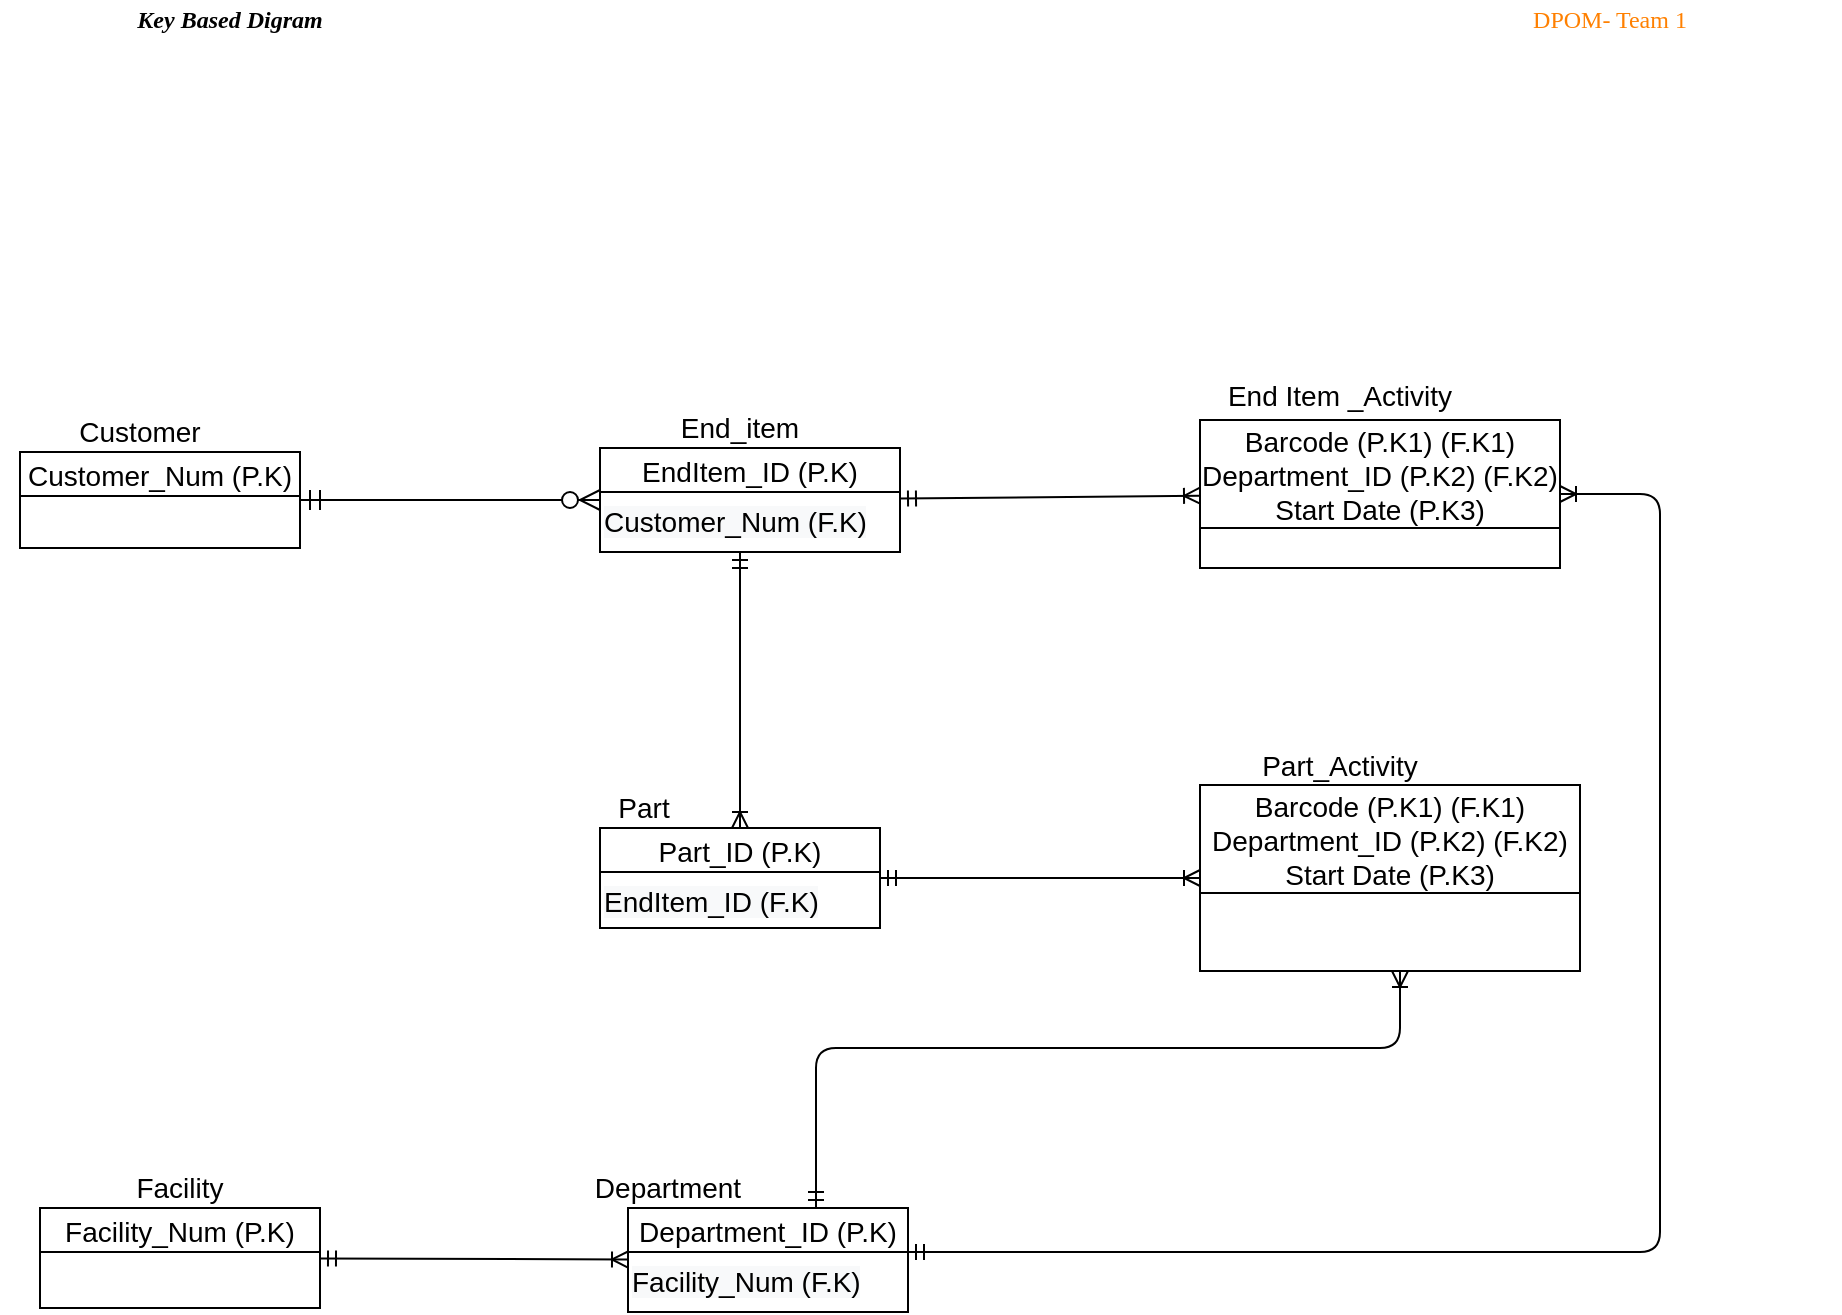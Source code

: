 <mxfile version="13.0.3" type="device"><diagram id="MGXaCKz_WjUcZT6xD0WK" name="Page-1"><mxGraphModel dx="1264" dy="592" grid="1" gridSize="10" guides="1" tooltips="1" connect="1" arrows="1" fold="1" page="1" pageScale="1" pageWidth="850" pageHeight="1100" math="0" shadow="0"><root><mxCell id="0"/><mxCell id="1" parent="0"/><mxCell id="PfIchMKEdQPmKlhKQvkH-1" value="&lt;span style=&quot;font-family: &amp;quot;helvetica&amp;quot; ; font-size: 14px&quot;&gt;Customer&lt;/span&gt;" style="text;html=1;strokeColor=none;fillColor=none;align=center;verticalAlign=middle;whiteSpace=wrap;rounded=0;fontFamily=Georgia;fontColor=#000000;" vertex="1" parent="1"><mxGeometry x="40" y="226" width="80" height="20" as="geometry"/></mxCell><mxCell id="PfIchMKEdQPmKlhKQvkH-2" value="&lt;span style=&quot;font-family: &amp;#34;helvetica&amp;#34; ; font-size: 14px&quot;&gt;Facility&lt;/span&gt;" style="text;html=1;strokeColor=none;fillColor=none;align=center;verticalAlign=middle;whiteSpace=wrap;rounded=0;fontFamily=Georgia;fontColor=#000000;" vertex="1" parent="1"><mxGeometry x="60" y="604" width="80" height="20" as="geometry"/></mxCell><mxCell id="PfIchMKEdQPmKlhKQvkH-3" value="&lt;span style=&quot;font-family: &amp;#34;helvetica&amp;#34; ; font-size: 14px&quot;&gt;Part&lt;/span&gt;" style="text;html=1;strokeColor=none;fillColor=none;align=center;verticalAlign=middle;whiteSpace=wrap;rounded=0;fontFamily=Georgia;fontColor=#000000;" vertex="1" parent="1"><mxGeometry x="292" y="414" width="80" height="20" as="geometry"/></mxCell><mxCell id="PfIchMKEdQPmKlhKQvkH-4" value="&lt;span style=&quot;font-family: &amp;#34;helvetica&amp;#34; ; font-size: 14px&quot;&gt;End Item _Activity&lt;/span&gt;" style="text;html=1;strokeColor=none;fillColor=none;align=center;verticalAlign=middle;whiteSpace=wrap;rounded=0;fontFamily=Georgia;fontColor=#000000;" vertex="1" parent="1"><mxGeometry x="615" y="208" width="130" height="20" as="geometry"/></mxCell><mxCell id="PfIchMKEdQPmKlhKQvkH-5" value="&lt;span style=&quot;font-family: &amp;#34;helvetica&amp;#34; ; font-size: 14px&quot;&gt;End_item&lt;/span&gt;" style="text;html=1;strokeColor=none;fillColor=none;align=center;verticalAlign=middle;whiteSpace=wrap;rounded=0;fontFamily=Georgia;fontColor=#000000;" vertex="1" parent="1"><mxGeometry x="340" y="224" width="80" height="20" as="geometry"/></mxCell><mxCell id="PfIchMKEdQPmKlhKQvkH-6" value="&lt;span style=&quot;font-family: &amp;#34;helvetica&amp;#34; ; font-size: 14px&quot;&gt;Department&lt;/span&gt;" style="text;html=1;strokeColor=none;fillColor=none;align=center;verticalAlign=middle;whiteSpace=wrap;rounded=0;fontFamily=Georgia;fontColor=#000000;" vertex="1" parent="1"><mxGeometry x="304" y="604" width="80" height="20" as="geometry"/></mxCell><mxCell id="PfIchMKEdQPmKlhKQvkH-12" value="" style="edgeStyle=orthogonalEdgeStyle;endArrow=ERzeroToMany;startArrow=ERmandOne;shadow=0;strokeWidth=1;endSize=8;startSize=8;" edge="1" parent="1" source="PfIchMKEdQPmKlhKQvkH-27" target="PfIchMKEdQPmKlhKQvkH-9"><mxGeometry width="100" height="100" relative="1" as="geometry"><mxPoint x="160" y="267.5" as="sourcePoint"/><mxPoint x="310" y="267.5" as="targetPoint"/></mxGeometry></mxCell><mxCell id="PfIchMKEdQPmKlhKQvkH-13" value="" style="fontSize=12;html=1;endArrow=ERoneToMany;startArrow=ERmandOne;" edge="1" parent="1" source="PfIchMKEdQPmKlhKQvkH-9" target="PfIchMKEdQPmKlhKQvkH-15"><mxGeometry width="100" height="100" relative="1" as="geometry"><mxPoint x="495" y="266" as="sourcePoint"/><mxPoint x="650" y="266" as="targetPoint"/></mxGeometry></mxCell><mxCell id="PfIchMKEdQPmKlhKQvkH-14" style="edgeStyle=none;rounded=0;orthogonalLoop=1;jettySize=auto;html=1;exitX=0.75;exitY=0;exitDx=0;exitDy=0;fontFamily=Georgia;fontColor=#000000;" edge="1" parent="1" source="PfIchMKEdQPmKlhKQvkH-15" target="PfIchMKEdQPmKlhKQvkH-15"><mxGeometry relative="1" as="geometry"/></mxCell><mxCell id="PfIchMKEdQPmKlhKQvkH-16" value="" style="fontSize=12;html=1;endArrow=ERoneToMany;startArrow=ERmandOne;" edge="1" parent="1" target="PfIchMKEdQPmKlhKQvkH-7"><mxGeometry width="100" height="100" relative="1" as="geometry"><mxPoint x="380" y="296" as="sourcePoint"/><mxPoint x="380" y="434" as="targetPoint"/></mxGeometry></mxCell><mxCell id="PfIchMKEdQPmKlhKQvkH-17" value="&lt;span style=&quot;font-family: &amp;#34;helvetica&amp;#34; ; font-size: 14px&quot;&gt;Part_Activity&lt;/span&gt;" style="text;html=1;strokeColor=none;fillColor=none;align=center;verticalAlign=middle;whiteSpace=wrap;rounded=0;fontFamily=Georgia;fontColor=#000000;" vertex="1" parent="1"><mxGeometry x="640" y="392.5" width="80" height="20" as="geometry"/></mxCell><mxCell id="PfIchMKEdQPmKlhKQvkH-18" value="" style="fontSize=12;html=1;endArrow=ERoneToMany;startArrow=ERmandOne;" edge="1" parent="1" source="PfIchMKEdQPmKlhKQvkH-7" target="PfIchMKEdQPmKlhKQvkH-23"><mxGeometry width="100" height="100" relative="1" as="geometry"><mxPoint x="450" y="459" as="sourcePoint"/><mxPoint x="610" y="463" as="targetPoint"/></mxGeometry></mxCell><mxCell id="PfIchMKEdQPmKlhKQvkH-19" value="" style="fontSize=12;html=1;endArrow=ERoneToMany;startArrow=ERmandOne;" edge="1" parent="1" source="PfIchMKEdQPmKlhKQvkH-11" target="PfIchMKEdQPmKlhKQvkH-20"><mxGeometry width="100" height="100" relative="1" as="geometry"><mxPoint x="170" y="644" as="sourcePoint"/><mxPoint x="324" y="644" as="targetPoint"/></mxGeometry></mxCell><mxCell id="PfIchMKEdQPmKlhKQvkH-22" value="" style="edgeStyle=orthogonalEdgeStyle;fontSize=12;html=1;endArrow=ERoneToMany;startArrow=ERmandOne;entryX=1;entryY=0.5;entryDx=0;entryDy=0;" edge="1" parent="1" source="PfIchMKEdQPmKlhKQvkH-20" target="PfIchMKEdQPmKlhKQvkH-15"><mxGeometry width="100" height="100" relative="1" as="geometry"><mxPoint x="520" y="724" as="sourcePoint"/><mxPoint x="860" y="264" as="targetPoint"/><Array as="points"><mxPoint x="840" y="646"/><mxPoint x="840" y="267"/></Array></mxGeometry></mxCell><mxCell id="PfIchMKEdQPmKlhKQvkH-24" value="" style="fontSize=12;html=1;endArrow=ERoneToMany;startArrow=ERmandOne;edgeStyle=orthogonalEdgeStyle;" edge="1" parent="1" source="PfIchMKEdQPmKlhKQvkH-20" target="PfIchMKEdQPmKlhKQvkH-23"><mxGeometry width="100" height="100" relative="1" as="geometry"><mxPoint x="504" y="564" as="sourcePoint"/><mxPoint x="710" y="514" as="targetPoint"/><Array as="points"><mxPoint x="418" y="544"/><mxPoint x="710" y="544"/></Array></mxGeometry></mxCell><mxCell id="PfIchMKEdQPmKlhKQvkH-25" style="edgeStyle=none;rounded=0;orthogonalLoop=1;jettySize=auto;html=1;exitX=1;exitY=0.5;exitDx=0;exitDy=0;fontFamily=Georgia;fontColor=#000000;" edge="1" parent="1" source="PfIchMKEdQPmKlhKQvkH-15" target="PfIchMKEdQPmKlhKQvkH-15"><mxGeometry relative="1" as="geometry"/></mxCell><mxCell id="PfIchMKEdQPmKlhKQvkH-26" style="edgeStyle=none;rounded=0;orthogonalLoop=1;jettySize=auto;html=1;exitX=0;exitY=0.5;exitDx=0;exitDy=0;fontFamily=Georgia;fontColor=#000000;" edge="1" parent="1" source="PfIchMKEdQPmKlhKQvkH-23" target="PfIchMKEdQPmKlhKQvkH-23"><mxGeometry relative="1" as="geometry"/></mxCell><mxCell id="PfIchMKEdQPmKlhKQvkH-28" value="Key Based Digram" style="text;html=1;strokeColor=none;fillColor=none;align=center;verticalAlign=middle;whiteSpace=wrap;rounded=0;fontFamily=Georgia;fontStyle=3" vertex="1" parent="1"><mxGeometry x="10" y="20" width="230" height="20" as="geometry"/></mxCell><mxCell id="PfIchMKEdQPmKlhKQvkH-29" value="DPOM- Team 1" style="text;html=1;strokeColor=none;fillColor=none;align=center;verticalAlign=middle;whiteSpace=wrap;rounded=0;fontColor=#FF8000;fontFamily=Georgia;" vertex="1" parent="1"><mxGeometry x="700" y="20" width="230" height="20" as="geometry"/></mxCell><mxCell id="PfIchMKEdQPmKlhKQvkH-7" value="Part_ID (P.K)" style="swimlane;fontStyle=0;childLayout=stackLayout;horizontal=1;startSize=22;horizontalStack=0;resizeParent=1;resizeParentMax=0;resizeLast=0;collapsible=1;marginBottom=0;align=center;fontSize=14;" vertex="1" parent="1"><mxGeometry x="310" y="434" width="140" height="50" as="geometry"/></mxCell><mxCell id="PfIchMKEdQPmKlhKQvkH-8" value="&lt;span style=&quot;font-family: &amp;#34;helvetica&amp;#34; ; font-size: 14px ; font-style: normal ; font-weight: 400 ; letter-spacing: normal ; text-align: center ; text-indent: 0px ; text-transform: none ; word-spacing: 0px ; background-color: rgb(248 , 249 , 250) ; float: none ; display: inline&quot;&gt;EndItem_ID (F.K)&lt;/span&gt;" style="text;whiteSpace=wrap;html=1;fontFamily=Georgia;fontColor=#000000;" vertex="1" parent="PfIchMKEdQPmKlhKQvkH-7"><mxGeometry y="22" width="140" height="28" as="geometry"/></mxCell><mxCell id="PfIchMKEdQPmKlhKQvkH-9" value="EndItem_ID (P.K)" style="swimlane;fontStyle=0;childLayout=stackLayout;horizontal=1;startSize=22;horizontalStack=0;resizeParent=1;resizeParentMax=0;resizeLast=0;collapsible=1;marginBottom=0;align=center;fontSize=14;" vertex="1" parent="1"><mxGeometry x="310" y="244" width="150" height="52" as="geometry"/></mxCell><mxCell id="PfIchMKEdQPmKlhKQvkH-10" value="&lt;span style=&quot;font-family: &amp;#34;helvetica&amp;#34; ; font-size: 14px ; font-style: normal ; font-weight: 400 ; letter-spacing: normal ; text-align: center ; text-indent: 0px ; text-transform: none ; word-spacing: 0px ; background-color: rgb(248 , 249 , 250) ; float: none ; display: inline&quot;&gt;Customer_Num (F.K)&lt;/span&gt;" style="text;whiteSpace=wrap;html=1;fontFamily=Georgia;fontColor=#000000;" vertex="1" parent="PfIchMKEdQPmKlhKQvkH-9"><mxGeometry y="22" width="150" height="30" as="geometry"/></mxCell><mxCell id="PfIchMKEdQPmKlhKQvkH-11" value="Facility_Num (P.K)" style="swimlane;fontStyle=0;childLayout=stackLayout;horizontal=1;startSize=22;horizontalStack=0;resizeParent=1;resizeParentMax=0;resizeLast=0;collapsible=1;marginBottom=0;align=center;fontSize=14;" vertex="1" parent="1"><mxGeometry x="30" y="624" width="140" height="50" as="geometry"/></mxCell><mxCell id="PfIchMKEdQPmKlhKQvkH-20" value="Department_ID (P.K)" style="swimlane;fontStyle=0;childLayout=stackLayout;horizontal=1;startSize=22;horizontalStack=0;resizeParent=1;resizeParentMax=0;resizeLast=0;collapsible=1;marginBottom=0;align=center;fontSize=14;" vertex="1" parent="1"><mxGeometry x="324" y="624" width="140" height="52" as="geometry"/></mxCell><mxCell id="PfIchMKEdQPmKlhKQvkH-21" value="&lt;span style=&quot;font-family: &amp;#34;helvetica&amp;#34; ; font-size: 14px ; font-style: normal ; font-weight: 400 ; letter-spacing: normal ; text-align: center ; text-indent: 0px ; text-transform: none ; word-spacing: 0px ; background-color: rgb(248 , 249 , 250) ; float: none ; display: inline&quot;&gt;Facility_Num (F.K)&lt;/span&gt;" style="text;whiteSpace=wrap;html=1;fontFamily=Georgia;fontColor=#000000;" vertex="1" parent="PfIchMKEdQPmKlhKQvkH-20"><mxGeometry y="22" width="140" height="30" as="geometry"/></mxCell><mxCell id="PfIchMKEdQPmKlhKQvkH-23" value="Barcode (P.K1) (F.K1)&#10;Department_ID (P.K2) (F.K2)&#10;Start Date (P.K3)" style="swimlane;fontStyle=0;childLayout=stackLayout;horizontal=1;startSize=54;horizontalStack=0;resizeParent=1;resizeParentMax=0;resizeLast=0;collapsible=1;marginBottom=0;align=center;fontSize=14;" vertex="1" parent="1"><mxGeometry x="610" y="412.5" width="190" height="93" as="geometry"/></mxCell><mxCell id="PfIchMKEdQPmKlhKQvkH-15" value="Barcode (P.K1) (F.K1)&#10;Department_ID (P.K2) (F.K2)&#10;Start Date (P.K3)" style="swimlane;fontStyle=0;childLayout=stackLayout;horizontal=1;startSize=54;horizontalStack=0;resizeParent=1;resizeParentMax=0;resizeLast=0;collapsible=1;marginBottom=0;align=center;fontSize=14;" vertex="1" parent="1"><mxGeometry x="610" y="230" width="180" height="74" as="geometry"/></mxCell><mxCell id="PfIchMKEdQPmKlhKQvkH-27" value="Customer_Num (P.K)" style="swimlane;fontStyle=0;childLayout=stackLayout;horizontal=1;startSize=22;horizontalStack=0;resizeParent=1;resizeParentMax=0;resizeLast=0;collapsible=1;marginBottom=0;align=center;fontSize=14;" vertex="1" parent="1"><mxGeometry x="20" y="246" width="140" height="48" as="geometry"/></mxCell></root></mxGraphModel></diagram></mxfile>